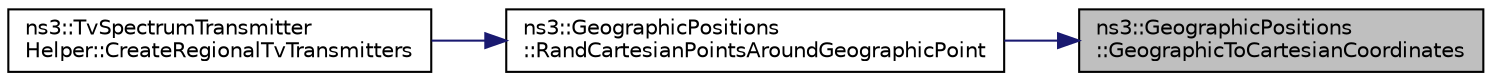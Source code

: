 digraph "ns3::GeographicPositions::GeographicToCartesianCoordinates"
{
 // LATEX_PDF_SIZE
  edge [fontname="Helvetica",fontsize="10",labelfontname="Helvetica",labelfontsize="10"];
  node [fontname="Helvetica",fontsize="10",shape=record];
  rankdir="RL";
  Node1 [label="ns3::GeographicPositions\l::GeographicToCartesianCoordinates",height=0.2,width=0.4,color="black", fillcolor="grey75", style="filled", fontcolor="black",tooltip="Converts earth geographic/geodetic coordinates (latitude and longitude in degrees) with a given altit..."];
  Node1 -> Node2 [dir="back",color="midnightblue",fontsize="10",style="solid",fontname="Helvetica"];
  Node2 [label="ns3::GeographicPositions\l::RandCartesianPointsAroundGeographicPoint",height=0.2,width=0.4,color="black", fillcolor="white", style="filled",URL="$classns3_1_1_geographic_positions.html#a020b37badd7a5ccf4d32854754b261c0",tooltip="Generates uniformly distributed random points (in ECEF Cartesian coordinates) within a given altitude..."];
  Node2 -> Node3 [dir="back",color="midnightblue",fontsize="10",style="solid",fontname="Helvetica"];
  Node3 [label="ns3::TvSpectrumTransmitter\lHelper::CreateRegionalTvTransmitters",height=0.2,width=0.4,color="black", fillcolor="white", style="filled",URL="$classns3_1_1_tv_spectrum_transmitter_helper.html#aebb24cb396c43e4f0355c04b2506bb35",tooltip="Generates and installs (starts transmission on the spectrum channel) a random number of TV transmitte..."];
}
